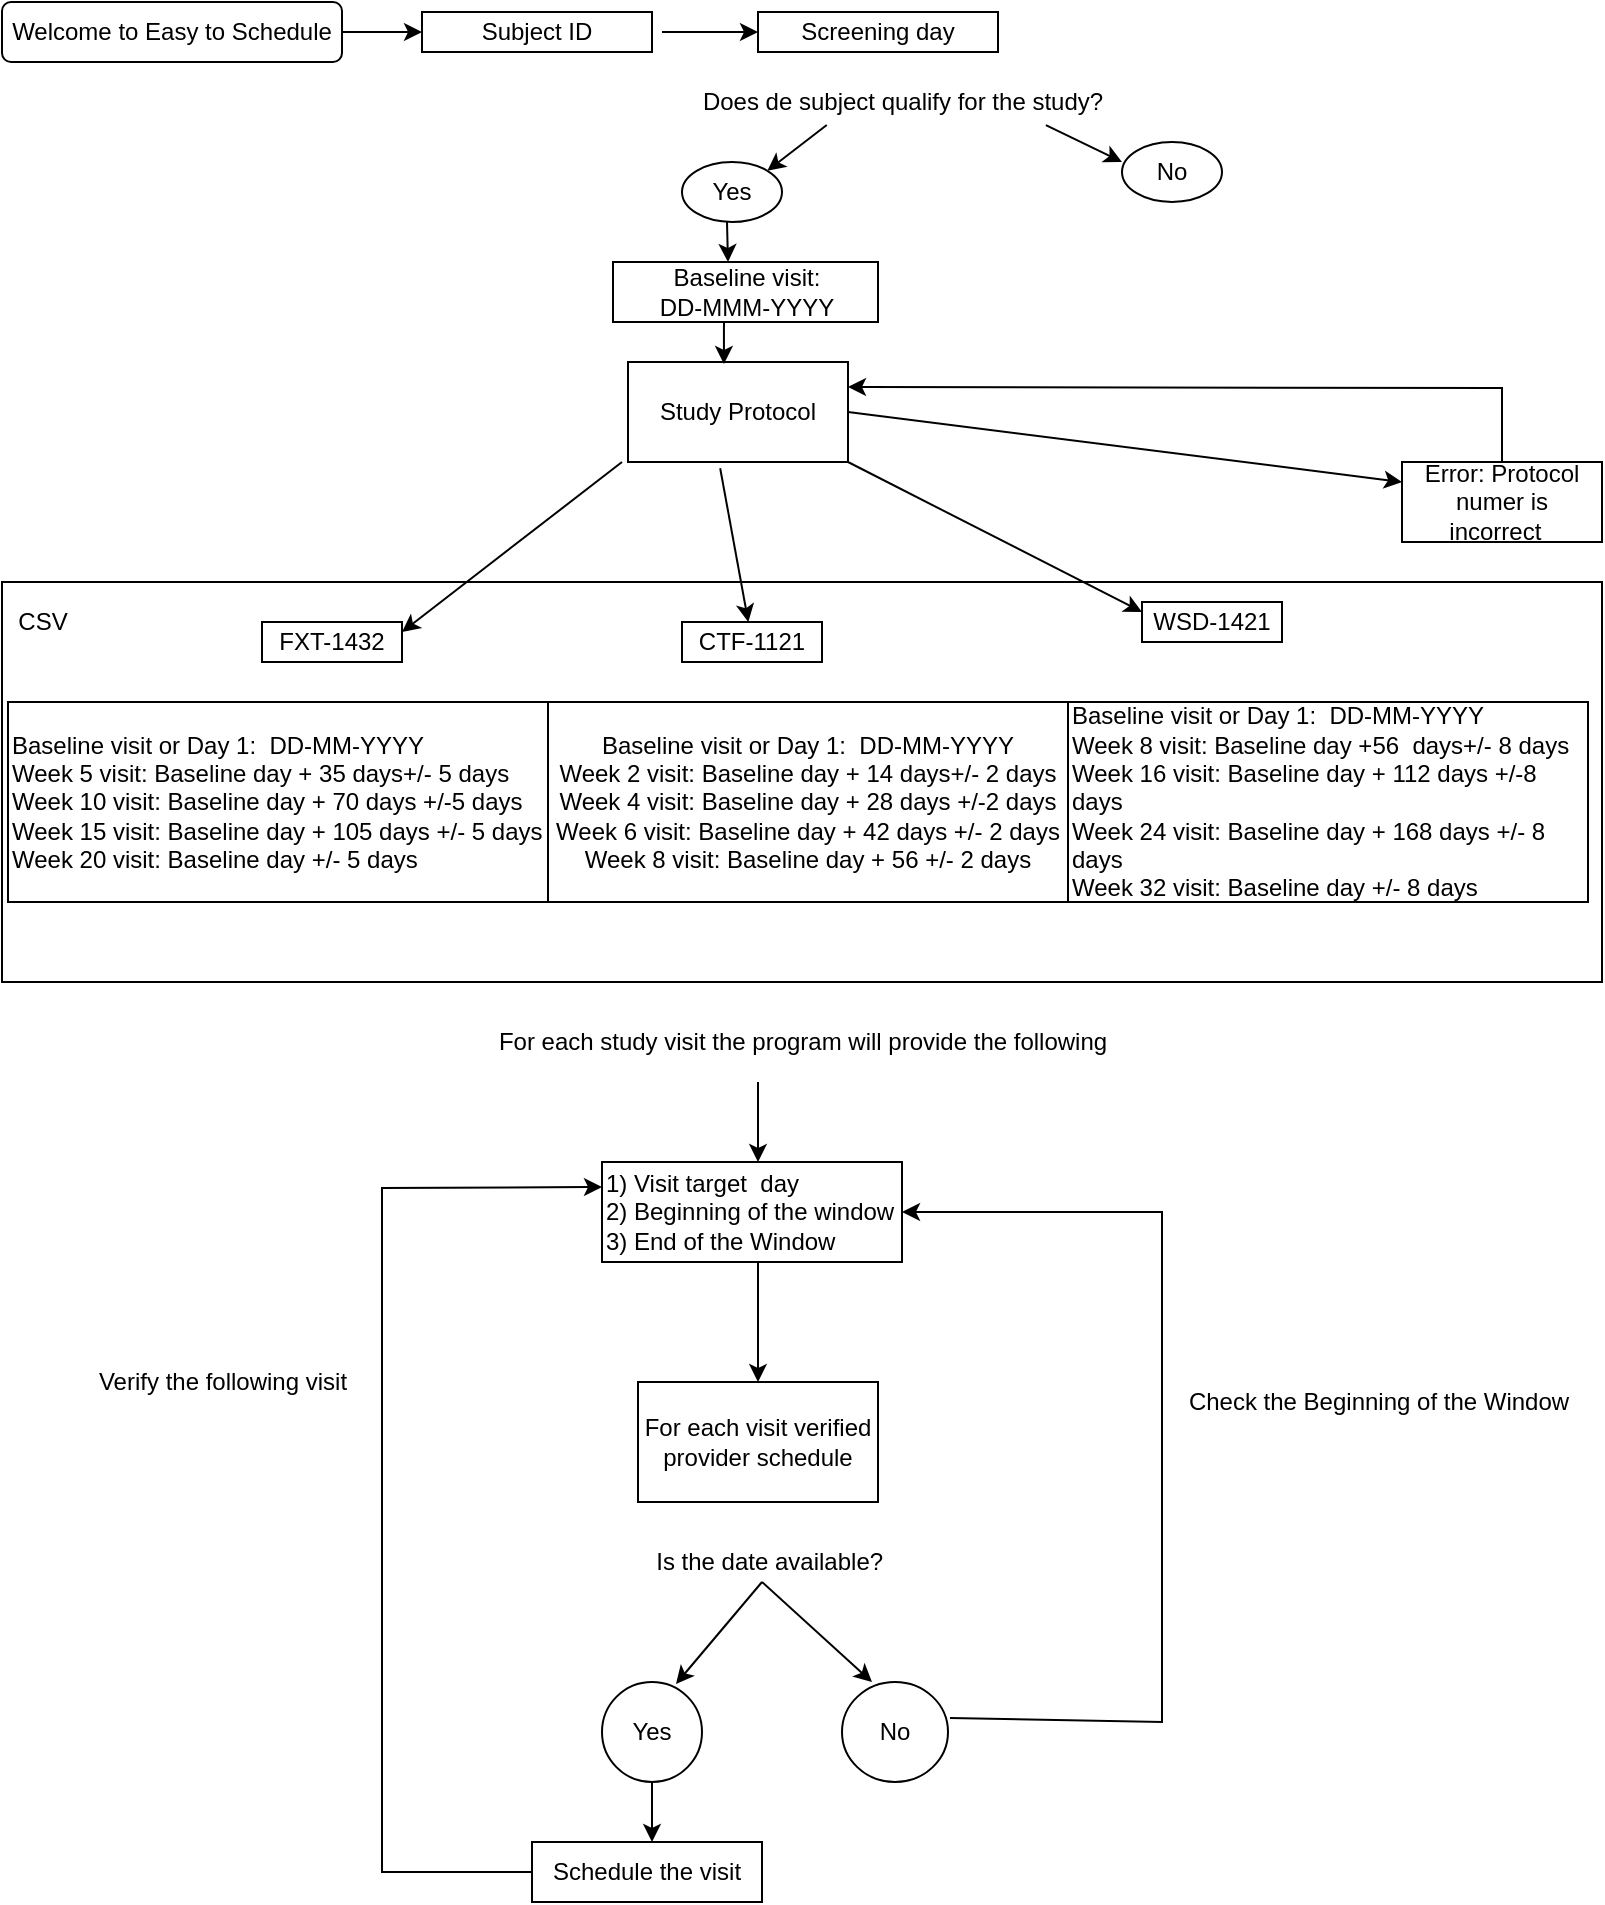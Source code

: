 <mxfile version="17.4.6" type="github">
  <diagram id="C5RBs43oDa-KdzZeNtuy" name="Page-1">
    <mxGraphModel dx="1784" dy="645" grid="1" gridSize="10" guides="1" tooltips="1" connect="1" arrows="1" fold="1" page="1" pageScale="1" pageWidth="827" pageHeight="1169" math="0" shadow="0">
      <root>
        <mxCell id="WIyWlLk6GJQsqaUBKTNV-0" />
        <mxCell id="WIyWlLk6GJQsqaUBKTNV-1" parent="WIyWlLk6GJQsqaUBKTNV-0" />
        <mxCell id="-W8P5x1OQqSnHpTh8xjm-21" value="" style="rounded=0;whiteSpace=wrap;html=1;" vertex="1" parent="WIyWlLk6GJQsqaUBKTNV-1">
          <mxGeometry x="-820" y="300" width="800" height="200" as="geometry" />
        </mxCell>
        <mxCell id="-W8P5x1OQqSnHpTh8xjm-0" value="Welcome to Easy to Schedule" style="rounded=1;whiteSpace=wrap;html=1;fontSize=12;glass=0;strokeWidth=1;shadow=0;" vertex="1" parent="WIyWlLk6GJQsqaUBKTNV-1">
          <mxGeometry x="-820" y="10" width="170" height="30" as="geometry" />
        </mxCell>
        <mxCell id="-W8P5x1OQqSnHpTh8xjm-1" value="Study Protocol" style="rounded=0;whiteSpace=wrap;html=1;" vertex="1" parent="WIyWlLk6GJQsqaUBKTNV-1">
          <mxGeometry x="-507" y="190" width="110" height="50" as="geometry" />
        </mxCell>
        <mxCell id="-W8P5x1OQqSnHpTh8xjm-2" value="CTF-1121" style="rounded=0;whiteSpace=wrap;html=1;" vertex="1" parent="WIyWlLk6GJQsqaUBKTNV-1">
          <mxGeometry x="-480" y="320" width="70" height="20" as="geometry" />
        </mxCell>
        <mxCell id="-W8P5x1OQqSnHpTh8xjm-3" value="WSD-1421" style="rounded=0;whiteSpace=wrap;html=1;" vertex="1" parent="WIyWlLk6GJQsqaUBKTNV-1">
          <mxGeometry x="-250" y="310" width="70" height="20" as="geometry" />
        </mxCell>
        <mxCell id="-W8P5x1OQqSnHpTh8xjm-4" value="Error: Protocol numer is incorrect&amp;nbsp;&amp;nbsp;" style="rounded=0;whiteSpace=wrap;html=1;" vertex="1" parent="WIyWlLk6GJQsqaUBKTNV-1">
          <mxGeometry x="-120" y="240" width="100" height="40" as="geometry" />
        </mxCell>
        <mxCell id="-W8P5x1OQqSnHpTh8xjm-5" value="" style="endArrow=classic;html=1;rounded=0;entryX=1;entryY=0.25;entryDx=0;entryDy=0;" edge="1" parent="WIyWlLk6GJQsqaUBKTNV-1" target="-W8P5x1OQqSnHpTh8xjm-18">
          <mxGeometry width="50" height="50" relative="1" as="geometry">
            <mxPoint x="-510" y="240" as="sourcePoint" />
            <mxPoint x="-570" y="310" as="targetPoint" />
            <Array as="points" />
          </mxGeometry>
        </mxCell>
        <mxCell id="-W8P5x1OQqSnHpTh8xjm-6" value="" style="endArrow=classic;html=1;rounded=0;exitX=0.419;exitY=1.062;exitDx=0;exitDy=0;exitPerimeter=0;" edge="1" parent="WIyWlLk6GJQsqaUBKTNV-1" source="-W8P5x1OQqSnHpTh8xjm-1" target="-W8P5x1OQqSnHpTh8xjm-2">
          <mxGeometry width="50" height="50" relative="1" as="geometry">
            <mxPoint x="-460" y="250" as="sourcePoint" />
            <mxPoint x="-482" y="190" as="targetPoint" />
          </mxGeometry>
        </mxCell>
        <mxCell id="-W8P5x1OQqSnHpTh8xjm-7" value="" style="endArrow=classic;html=1;rounded=0;exitX=1;exitY=1;exitDx=0;exitDy=0;entryX=0;entryY=0.25;entryDx=0;entryDy=0;" edge="1" parent="WIyWlLk6GJQsqaUBKTNV-1" source="-W8P5x1OQqSnHpTh8xjm-1" target="-W8P5x1OQqSnHpTh8xjm-3">
          <mxGeometry width="50" height="50" relative="1" as="geometry">
            <mxPoint x="-402" y="270" as="sourcePoint" />
            <mxPoint x="-397" y="300" as="targetPoint" />
          </mxGeometry>
        </mxCell>
        <mxCell id="-W8P5x1OQqSnHpTh8xjm-8" value="" style="endArrow=classic;html=1;rounded=0;exitX=1;exitY=0.5;exitDx=0;exitDy=0;entryX=0;entryY=0.25;entryDx=0;entryDy=0;" edge="1" parent="WIyWlLk6GJQsqaUBKTNV-1" source="-W8P5x1OQqSnHpTh8xjm-1" target="-W8P5x1OQqSnHpTh8xjm-4">
          <mxGeometry width="50" height="50" relative="1" as="geometry">
            <mxPoint x="-392" y="150" as="sourcePoint" />
            <mxPoint x="-330" y="250" as="targetPoint" />
          </mxGeometry>
        </mxCell>
        <mxCell id="-W8P5x1OQqSnHpTh8xjm-9" value="Subject ID" style="rounded=0;whiteSpace=wrap;html=1;" vertex="1" parent="WIyWlLk6GJQsqaUBKTNV-1">
          <mxGeometry x="-610" y="15" width="115" height="20" as="geometry" />
        </mxCell>
        <mxCell id="-W8P5x1OQqSnHpTh8xjm-10" value="" style="endArrow=classic;html=1;rounded=0;entryX=0.436;entryY=0.02;entryDx=0;entryDy=0;entryPerimeter=0;" edge="1" parent="WIyWlLk6GJQsqaUBKTNV-1" target="-W8P5x1OQqSnHpTh8xjm-1">
          <mxGeometry width="50" height="50" relative="1" as="geometry">
            <mxPoint x="-459" y="160" as="sourcePoint" />
            <mxPoint x="-292" y="440" as="targetPoint" />
          </mxGeometry>
        </mxCell>
        <mxCell id="-W8P5x1OQqSnHpTh8xjm-11" value="" style="endArrow=classic;html=1;rounded=0;exitX=1;exitY=0.5;exitDx=0;exitDy=0;entryX=0;entryY=0.5;entryDx=0;entryDy=0;" edge="1" parent="WIyWlLk6GJQsqaUBKTNV-1" source="-W8P5x1OQqSnHpTh8xjm-0" target="-W8P5x1OQqSnHpTh8xjm-9">
          <mxGeometry width="50" height="50" relative="1" as="geometry">
            <mxPoint x="-457" y="80" as="sourcePoint" />
            <mxPoint x="-457.5" y="100" as="targetPoint" />
          </mxGeometry>
        </mxCell>
        <mxCell id="-W8P5x1OQqSnHpTh8xjm-12" value="Baseline visit:&lt;br&gt;DD-MMM-YYYY" style="rounded=0;whiteSpace=wrap;html=1;" vertex="1" parent="WIyWlLk6GJQsqaUBKTNV-1">
          <mxGeometry x="-514.5" y="140" width="132.5" height="30" as="geometry" />
        </mxCell>
        <mxCell id="-W8P5x1OQqSnHpTh8xjm-13" value="" style="endArrow=classic;html=1;rounded=0;" edge="1" parent="WIyWlLk6GJQsqaUBKTNV-1">
          <mxGeometry width="50" height="50" relative="1" as="geometry">
            <mxPoint x="-457.5" y="120" as="sourcePoint" />
            <mxPoint x="-457" y="140" as="targetPoint" />
          </mxGeometry>
        </mxCell>
        <mxCell id="-W8P5x1OQqSnHpTh8xjm-15" value="&lt;span&gt;Baseline visit or Day 1: &amp;nbsp;DD-MM-YYYY&lt;/span&gt;&lt;br&gt;&lt;span&gt;Week 8 visit: Baseline day +56 &amp;nbsp;days+/- 8 days&lt;/span&gt;&lt;br&gt;&lt;span&gt;Week 16 visit: Baseline day + 112 days +/-8 days&lt;/span&gt;&lt;br&gt;&lt;span&gt;Week 24 visit: Baseline day + 168 days +/- 8 days&lt;/span&gt;&lt;br&gt;&lt;span&gt;Week 32 visit: Baseline day +/- 8 days&lt;/span&gt;" style="whiteSpace=wrap;html=1;align=left;" vertex="1" parent="WIyWlLk6GJQsqaUBKTNV-1">
          <mxGeometry x="-287" y="360" width="260" height="100" as="geometry" />
        </mxCell>
        <mxCell id="-W8P5x1OQqSnHpTh8xjm-16" value="&lt;span style=&quot;text-align: left&quot;&gt;Baseline visit or Day 1: &amp;nbsp;DD-MM-YYYY&lt;/span&gt;&lt;br style=&quot;text-align: left&quot;&gt;&lt;span style=&quot;text-align: left&quot;&gt;Week 2 visit: Baseline day + 14 days+/- 2 days&lt;/span&gt;&lt;br style=&quot;text-align: left&quot;&gt;&lt;span style=&quot;text-align: left&quot;&gt;Week 4 visit: Baseline day + 28 days +/-2 days&lt;/span&gt;&lt;br style=&quot;text-align: left&quot;&gt;&lt;span style=&quot;text-align: left&quot;&gt;Week 6 visit: Baseline day + 42 days +/- 2 days&lt;/span&gt;&lt;br style=&quot;text-align: left&quot;&gt;&lt;span style=&quot;text-align: left&quot;&gt;Week 8 visit: Baseline day + 56 +/- 2 days&lt;/span&gt;" style="rounded=0;whiteSpace=wrap;html=1;" vertex="1" parent="WIyWlLk6GJQsqaUBKTNV-1">
          <mxGeometry x="-547" y="360" width="260" height="100" as="geometry" />
        </mxCell>
        <mxCell id="-W8P5x1OQqSnHpTh8xjm-17" value="Baseline visit or Day 1: &amp;nbsp;DD-MM-YYYY&lt;br&gt;Week 5 visit: Baseline day + 35 days+/- 5 days&lt;br&gt;Week 10 visit: Baseline day + 70 days +/-5 days&lt;br&gt;Week 15 visit: Baseline day + 105 days +/- 5 days&lt;br&gt;Week 20 visit: Baseline day +/- 5 days" style="rounded=0;whiteSpace=wrap;html=1;align=left;" vertex="1" parent="WIyWlLk6GJQsqaUBKTNV-1">
          <mxGeometry x="-817" y="360" width="270" height="100" as="geometry" />
        </mxCell>
        <mxCell id="-W8P5x1OQqSnHpTh8xjm-18" value="FXT-1432" style="rounded=0;whiteSpace=wrap;html=1;" vertex="1" parent="WIyWlLk6GJQsqaUBKTNV-1">
          <mxGeometry x="-690" y="320" width="70" height="20" as="geometry" />
        </mxCell>
        <mxCell id="-W8P5x1OQqSnHpTh8xjm-19" value="" style="endArrow=classic;html=1;rounded=0;exitX=0.5;exitY=0;exitDx=0;exitDy=0;entryX=1;entryY=0.25;entryDx=0;entryDy=0;" edge="1" parent="WIyWlLk6GJQsqaUBKTNV-1" source="-W8P5x1OQqSnHpTh8xjm-4" target="-W8P5x1OQqSnHpTh8xjm-1">
          <mxGeometry width="50" height="50" relative="1" as="geometry">
            <mxPoint x="-300" y="210" as="sourcePoint" />
            <mxPoint x="-390" y="200" as="targetPoint" />
            <Array as="points">
              <mxPoint x="-70" y="203" />
            </Array>
          </mxGeometry>
        </mxCell>
        <mxCell id="-W8P5x1OQqSnHpTh8xjm-22" value="CSV" style="text;html=1;resizable=0;autosize=1;align=center;verticalAlign=middle;points=[];fillColor=none;strokeColor=none;rounded=0;" vertex="1" parent="WIyWlLk6GJQsqaUBKTNV-1">
          <mxGeometry x="-820" y="310" width="40" height="20" as="geometry" />
        </mxCell>
        <mxCell id="-W8P5x1OQqSnHpTh8xjm-38" value="Screening day" style="whiteSpace=wrap;html=1;" vertex="1" parent="WIyWlLk6GJQsqaUBKTNV-1">
          <mxGeometry x="-442" y="15" width="120" height="20" as="geometry" />
        </mxCell>
        <mxCell id="-W8P5x1OQqSnHpTh8xjm-40" value="Does de subject qualify for the study?" style="text;html=1;resizable=0;autosize=1;align=center;verticalAlign=middle;points=[];fillColor=none;strokeColor=none;rounded=0;" vertex="1" parent="WIyWlLk6GJQsqaUBKTNV-1">
          <mxGeometry x="-480" y="50" width="220" height="20" as="geometry" />
        </mxCell>
        <mxCell id="-W8P5x1OQqSnHpTh8xjm-41" value="" style="endArrow=classic;html=1;rounded=0;entryX=0;entryY=0.5;entryDx=0;entryDy=0;" edge="1" parent="WIyWlLk6GJQsqaUBKTNV-1" target="-W8P5x1OQqSnHpTh8xjm-38">
          <mxGeometry width="50" height="50" relative="1" as="geometry">
            <mxPoint x="-490" y="25" as="sourcePoint" />
            <mxPoint x="-480" y="310" as="targetPoint" />
          </mxGeometry>
        </mxCell>
        <mxCell id="-W8P5x1OQqSnHpTh8xjm-42" value="No" style="ellipse;whiteSpace=wrap;html=1;" vertex="1" parent="WIyWlLk6GJQsqaUBKTNV-1">
          <mxGeometry x="-260" y="80" width="50" height="30" as="geometry" />
        </mxCell>
        <mxCell id="-W8P5x1OQqSnHpTh8xjm-43" value="Yes" style="ellipse;whiteSpace=wrap;html=1;" vertex="1" parent="WIyWlLk6GJQsqaUBKTNV-1">
          <mxGeometry x="-480" y="90" width="50" height="30" as="geometry" />
        </mxCell>
        <mxCell id="-W8P5x1OQqSnHpTh8xjm-44" value="" style="endArrow=classic;html=1;rounded=0;exitX=0.827;exitY=1.076;exitDx=0;exitDy=0;exitPerimeter=0;" edge="1" parent="WIyWlLk6GJQsqaUBKTNV-1" source="-W8P5x1OQqSnHpTh8xjm-40">
          <mxGeometry width="50" height="50" relative="1" as="geometry">
            <mxPoint x="-360" y="120" as="sourcePoint" />
            <mxPoint x="-260" y="90" as="targetPoint" />
          </mxGeometry>
        </mxCell>
        <mxCell id="-W8P5x1OQqSnHpTh8xjm-45" value="" style="endArrow=classic;html=1;rounded=0;entryX=1;entryY=0;entryDx=0;entryDy=0;exitX=0.329;exitY=1.076;exitDx=0;exitDy=0;exitPerimeter=0;" edge="1" parent="WIyWlLk6GJQsqaUBKTNV-1" source="-W8P5x1OQqSnHpTh8xjm-40" target="-W8P5x1OQqSnHpTh8xjm-43">
          <mxGeometry width="50" height="50" relative="1" as="geometry">
            <mxPoint x="-410" y="80" as="sourcePoint" />
            <mxPoint x="-455" y="180" as="targetPoint" />
          </mxGeometry>
        </mxCell>
        <mxCell id="-W8P5x1OQqSnHpTh8xjm-46" value="For each study visit the program will provide the following" style="text;html=1;align=center;verticalAlign=middle;resizable=0;points=[];autosize=1;strokeColor=none;fillColor=none;" vertex="1" parent="WIyWlLk6GJQsqaUBKTNV-1">
          <mxGeometry x="-580" y="520" width="320" height="20" as="geometry" />
        </mxCell>
        <mxCell id="-W8P5x1OQqSnHpTh8xjm-47" value="" style="endArrow=classic;html=1;rounded=0;" edge="1" parent="WIyWlLk6GJQsqaUBKTNV-1">
          <mxGeometry width="50" height="50" relative="1" as="geometry">
            <mxPoint x="-442" y="550" as="sourcePoint" />
            <mxPoint x="-442" y="590" as="targetPoint" />
          </mxGeometry>
        </mxCell>
        <mxCell id="-W8P5x1OQqSnHpTh8xjm-48" value="1) Visit target &amp;nbsp;day&lt;br&gt;2) Beginning of the window&lt;br&gt;3) End of the Window" style="whiteSpace=wrap;html=1;align=left;" vertex="1" parent="WIyWlLk6GJQsqaUBKTNV-1">
          <mxGeometry x="-520" y="590" width="150" height="50" as="geometry" />
        </mxCell>
        <mxCell id="-W8P5x1OQqSnHpTh8xjm-49" value="For each visit verified provider schedule" style="rounded=0;whiteSpace=wrap;html=1;" vertex="1" parent="WIyWlLk6GJQsqaUBKTNV-1">
          <mxGeometry x="-502" y="700" width="120" height="60" as="geometry" />
        </mxCell>
        <mxCell id="-W8P5x1OQqSnHpTh8xjm-50" value="" style="endArrow=classic;html=1;rounded=0;entryX=0.5;entryY=0;entryDx=0;entryDy=0;" edge="1" parent="WIyWlLk6GJQsqaUBKTNV-1" target="-W8P5x1OQqSnHpTh8xjm-49">
          <mxGeometry width="50" height="50" relative="1" as="geometry">
            <mxPoint x="-442" y="640" as="sourcePoint" />
            <mxPoint x="-270" y="670" as="targetPoint" />
            <Array as="points" />
          </mxGeometry>
        </mxCell>
        <mxCell id="-W8P5x1OQqSnHpTh8xjm-61" value="" style="endArrow=classic;html=1;rounded=0;entryX=0.283;entryY=0;entryDx=0;entryDy=0;entryPerimeter=0;" edge="1" parent="WIyWlLk6GJQsqaUBKTNV-1" target="-W8P5x1OQqSnHpTh8xjm-66">
          <mxGeometry width="50" height="50" relative="1" as="geometry">
            <mxPoint x="-440" y="800" as="sourcePoint" />
            <mxPoint x="-390" y="850" as="targetPoint" />
          </mxGeometry>
        </mxCell>
        <mxCell id="-W8P5x1OQqSnHpTh8xjm-62" value="" style="endArrow=classic;html=1;rounded=0;entryX=0.74;entryY=0.02;entryDx=0;entryDy=0;entryPerimeter=0;" edge="1" parent="WIyWlLk6GJQsqaUBKTNV-1" target="-W8P5x1OQqSnHpTh8xjm-64">
          <mxGeometry width="50" height="50" relative="1" as="geometry">
            <mxPoint x="-440" y="800" as="sourcePoint" />
            <mxPoint x="-480" y="850" as="targetPoint" />
          </mxGeometry>
        </mxCell>
        <mxCell id="-W8P5x1OQqSnHpTh8xjm-63" value="Is the date available?&amp;nbsp;" style="text;html=1;resizable=0;autosize=1;align=center;verticalAlign=middle;points=[];fillColor=none;strokeColor=none;rounded=0;" vertex="1" parent="WIyWlLk6GJQsqaUBKTNV-1">
          <mxGeometry x="-500" y="780" width="130" height="20" as="geometry" />
        </mxCell>
        <mxCell id="-W8P5x1OQqSnHpTh8xjm-64" value="Yes" style="ellipse;whiteSpace=wrap;html=1;" vertex="1" parent="WIyWlLk6GJQsqaUBKTNV-1">
          <mxGeometry x="-520" y="850" width="50" height="50" as="geometry" />
        </mxCell>
        <mxCell id="-W8P5x1OQqSnHpTh8xjm-65" value="" style="endArrow=classic;html=1;rounded=0;exitX=0;exitY=0.5;exitDx=0;exitDy=0;entryX=0;entryY=0.25;entryDx=0;entryDy=0;" edge="1" parent="WIyWlLk6GJQsqaUBKTNV-1" source="-W8P5x1OQqSnHpTh8xjm-72" target="-W8P5x1OQqSnHpTh8xjm-48">
          <mxGeometry width="50" height="50" relative="1" as="geometry">
            <mxPoint x="-410" y="710" as="sourcePoint" />
            <mxPoint x="-680" y="900" as="targetPoint" />
            <Array as="points">
              <mxPoint x="-630" y="945" />
              <mxPoint x="-630" y="760" />
              <mxPoint x="-630" y="603" />
            </Array>
          </mxGeometry>
        </mxCell>
        <mxCell id="-W8P5x1OQqSnHpTh8xjm-66" value="No" style="ellipse;whiteSpace=wrap;html=1;" vertex="1" parent="WIyWlLk6GJQsqaUBKTNV-1">
          <mxGeometry x="-400" y="850" width="53" height="50" as="geometry" />
        </mxCell>
        <mxCell id="-W8P5x1OQqSnHpTh8xjm-67" value="" style="endArrow=classic;html=1;rounded=0;exitX=1.019;exitY=0.36;exitDx=0;exitDy=0;exitPerimeter=0;entryX=1;entryY=0.5;entryDx=0;entryDy=0;" edge="1" parent="WIyWlLk6GJQsqaUBKTNV-1" source="-W8P5x1OQqSnHpTh8xjm-66" target="-W8P5x1OQqSnHpTh8xjm-48">
          <mxGeometry width="50" height="50" relative="1" as="geometry">
            <mxPoint x="-410" y="710" as="sourcePoint" />
            <mxPoint x="-360" y="660" as="targetPoint" />
            <Array as="points">
              <mxPoint x="-240" y="870" />
              <mxPoint x="-240" y="615" />
            </Array>
          </mxGeometry>
        </mxCell>
        <mxCell id="-W8P5x1OQqSnHpTh8xjm-69" value="Check the Beginning of the Window" style="text;html=1;resizable=0;autosize=1;align=center;verticalAlign=middle;points=[];fillColor=none;strokeColor=none;rounded=0;" vertex="1" parent="WIyWlLk6GJQsqaUBKTNV-1">
          <mxGeometry x="-237" y="700" width="210" height="20" as="geometry" />
        </mxCell>
        <mxCell id="-W8P5x1OQqSnHpTh8xjm-71" value="" style="endArrow=classic;html=1;rounded=0;exitX=0.5;exitY=1;exitDx=0;exitDy=0;" edge="1" parent="WIyWlLk6GJQsqaUBKTNV-1" source="-W8P5x1OQqSnHpTh8xjm-64">
          <mxGeometry width="50" height="50" relative="1" as="geometry">
            <mxPoint x="-410" y="710" as="sourcePoint" />
            <mxPoint x="-495" y="930" as="targetPoint" />
          </mxGeometry>
        </mxCell>
        <mxCell id="-W8P5x1OQqSnHpTh8xjm-72" value="Schedule the visit" style="rounded=0;whiteSpace=wrap;html=1;" vertex="1" parent="WIyWlLk6GJQsqaUBKTNV-1">
          <mxGeometry x="-555" y="930" width="115" height="30" as="geometry" />
        </mxCell>
        <mxCell id="-W8P5x1OQqSnHpTh8xjm-73" value="Verify the following visit" style="text;html=1;align=center;verticalAlign=middle;resizable=0;points=[];autosize=1;strokeColor=none;fillColor=none;" vertex="1" parent="WIyWlLk6GJQsqaUBKTNV-1">
          <mxGeometry x="-780" y="690" width="140" height="20" as="geometry" />
        </mxCell>
      </root>
    </mxGraphModel>
  </diagram>
</mxfile>
